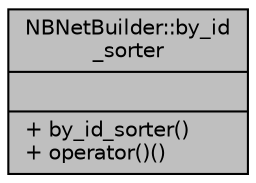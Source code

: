 digraph "NBNetBuilder::by_id_sorter"
{
  edge [fontname="Helvetica",fontsize="10",labelfontname="Helvetica",labelfontsize="10"];
  node [fontname="Helvetica",fontsize="10",shape=record];
  Node1 [label="{NBNetBuilder::by_id\l_sorter\n||+ by_id_sorter()\l+ operator()()\l}",height=0.2,width=0.4,color="black", fillcolor="grey75", style="filled", fontcolor="black"];
}
